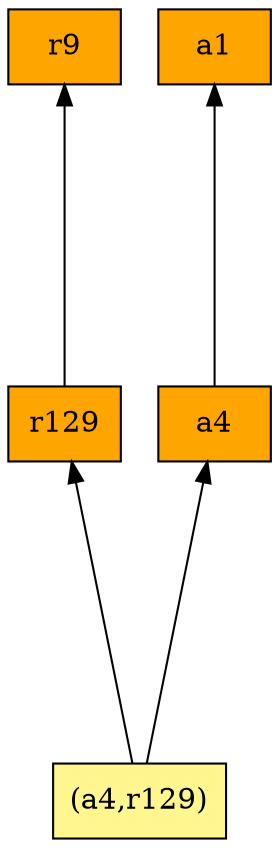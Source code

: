 digraph G {
rankdir=BT;ranksep="2.0";
"(a4,r129)" [shape=record,fillcolor=khaki1,style=filled,label="{(a4,r129)}"];
"a1" [shape=record,fillcolor=orange,style=filled,label="{a1}"];
"r129" [shape=record,fillcolor=orange,style=filled,label="{r129}"];
"r9" [shape=record,fillcolor=orange,style=filled,label="{r9}"];
"a4" [shape=record,fillcolor=orange,style=filled,label="{a4}"];
"(a4,r129)" -> "r129"
"(a4,r129)" -> "a4"
"r129" -> "r9"
"a4" -> "a1"
}